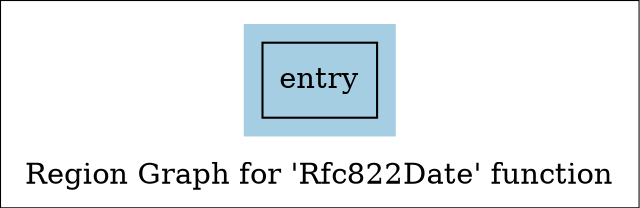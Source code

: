 digraph "Region Graph for 'Rfc822Date' function" {
	label="Region Graph for 'Rfc822Date' function";

	Node0xa67db0 [shape=record,label="{entry}"];
	colorscheme = "paired12"
        subgraph cluster_0x9c78b0 {
          label = "";
          style = filled;
          color = 1
          Node0xa67db0;
        }
}
